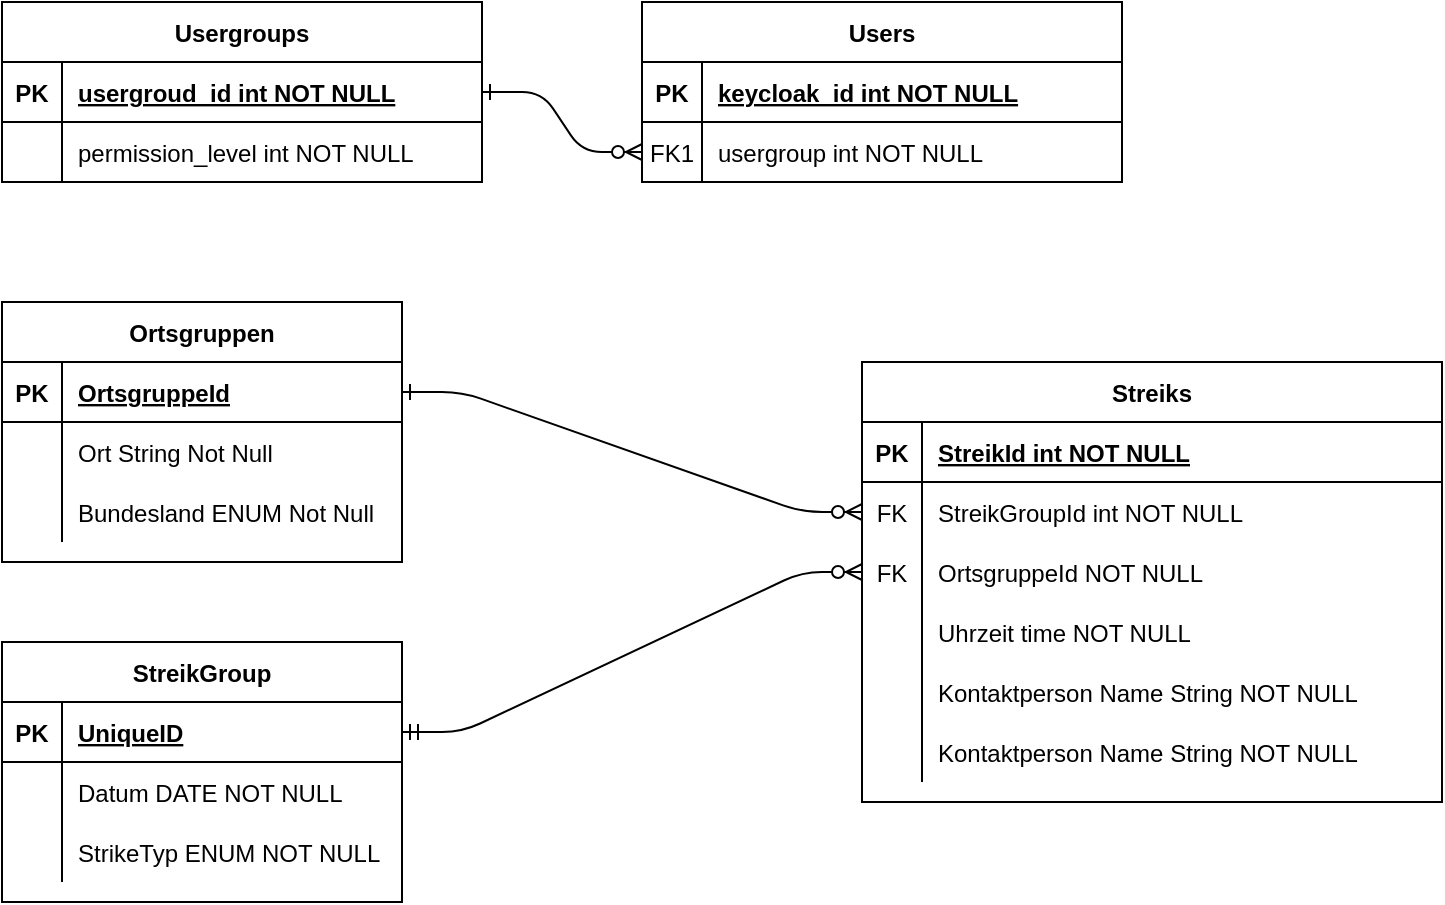<mxfile version="15.2.5" type="github"><diagram id="R2lEEEUBdFMjLlhIrx00" name="Page-1"><mxGraphModel dx="852" dy="566" grid="1" gridSize="10" guides="1" tooltips="1" connect="1" arrows="1" fold="1" page="1" pageScale="1" pageWidth="850" pageHeight="1100" math="0" shadow="0" extFonts="Permanent Marker^https://fonts.googleapis.com/css?family=Permanent+Marker"><root><mxCell id="0"/><mxCell id="1" parent="0"/><mxCell id="C-vyLk0tnHw3VtMMgP7b-1" value="" style="edgeStyle=entityRelationEdgeStyle;endArrow=ERzeroToMany;startArrow=ERone;endFill=1;startFill=0;" parent="1" source="C-vyLk0tnHw3VtMMgP7b-24" target="C-vyLk0tnHw3VtMMgP7b-6" edge="1"><mxGeometry width="100" height="100" relative="1" as="geometry"><mxPoint x="300" y="640" as="sourcePoint"/><mxPoint x="400" y="540" as="targetPoint"/></mxGeometry></mxCell><mxCell id="C-vyLk0tnHw3VtMMgP7b-2" value="Users" style="shape=table;startSize=30;container=1;collapsible=1;childLayout=tableLayout;fixedRows=1;rowLines=0;fontStyle=1;align=center;resizeLast=1;" parent="1" vertex="1"><mxGeometry x="400" y="40" width="240" height="90" as="geometry"/></mxCell><mxCell id="C-vyLk0tnHw3VtMMgP7b-3" value="" style="shape=partialRectangle;collapsible=0;dropTarget=0;pointerEvents=0;fillColor=none;points=[[0,0.5],[1,0.5]];portConstraint=eastwest;top=0;left=0;right=0;bottom=1;" parent="C-vyLk0tnHw3VtMMgP7b-2" vertex="1"><mxGeometry y="30" width="240" height="30" as="geometry"/></mxCell><mxCell id="C-vyLk0tnHw3VtMMgP7b-4" value="PK" style="shape=partialRectangle;overflow=hidden;connectable=0;fillColor=none;top=0;left=0;bottom=0;right=0;fontStyle=1;" parent="C-vyLk0tnHw3VtMMgP7b-3" vertex="1"><mxGeometry width="30" height="30" as="geometry"/></mxCell><mxCell id="C-vyLk0tnHw3VtMMgP7b-5" value="keycloak_id int NOT NULL " style="shape=partialRectangle;overflow=hidden;connectable=0;fillColor=none;top=0;left=0;bottom=0;right=0;align=left;spacingLeft=6;fontStyle=5;" parent="C-vyLk0tnHw3VtMMgP7b-3" vertex="1"><mxGeometry x="30" width="210" height="30" as="geometry"/></mxCell><mxCell id="C-vyLk0tnHw3VtMMgP7b-6" value="" style="shape=partialRectangle;collapsible=0;dropTarget=0;pointerEvents=0;fillColor=none;points=[[0,0.5],[1,0.5]];portConstraint=eastwest;top=0;left=0;right=0;bottom=0;" parent="C-vyLk0tnHw3VtMMgP7b-2" vertex="1"><mxGeometry y="60" width="240" height="30" as="geometry"/></mxCell><mxCell id="C-vyLk0tnHw3VtMMgP7b-7" value="FK1" style="shape=partialRectangle;overflow=hidden;connectable=0;fillColor=none;top=0;left=0;bottom=0;right=0;" parent="C-vyLk0tnHw3VtMMgP7b-6" vertex="1"><mxGeometry width="30" height="30" as="geometry"/></mxCell><mxCell id="C-vyLk0tnHw3VtMMgP7b-8" value="usergroup int NOT NULL" style="shape=partialRectangle;overflow=hidden;connectable=0;fillColor=none;top=0;left=0;bottom=0;right=0;align=left;spacingLeft=6;" parent="C-vyLk0tnHw3VtMMgP7b-6" vertex="1"><mxGeometry x="30" width="210" height="30" as="geometry"/></mxCell><mxCell id="C-vyLk0tnHw3VtMMgP7b-23" value="Usergroups" style="shape=table;startSize=30;container=1;collapsible=1;childLayout=tableLayout;fixedRows=1;rowLines=0;fontStyle=1;align=center;resizeLast=1;" parent="1" vertex="1"><mxGeometry x="80" y="40" width="240" height="90" as="geometry"/></mxCell><mxCell id="C-vyLk0tnHw3VtMMgP7b-24" value="" style="shape=partialRectangle;collapsible=0;dropTarget=0;pointerEvents=0;fillColor=none;points=[[0,0.5],[1,0.5]];portConstraint=eastwest;top=0;left=0;right=0;bottom=1;" parent="C-vyLk0tnHw3VtMMgP7b-23" vertex="1"><mxGeometry y="30" width="240" height="30" as="geometry"/></mxCell><mxCell id="C-vyLk0tnHw3VtMMgP7b-25" value="PK" style="shape=partialRectangle;overflow=hidden;connectable=0;fillColor=none;top=0;left=0;bottom=0;right=0;fontStyle=1;" parent="C-vyLk0tnHw3VtMMgP7b-24" vertex="1"><mxGeometry width="30" height="30" as="geometry"/></mxCell><mxCell id="C-vyLk0tnHw3VtMMgP7b-26" value="usergroud_id int NOT NULL" style="shape=partialRectangle;overflow=hidden;connectable=0;fillColor=none;top=0;left=0;bottom=0;right=0;align=left;spacingLeft=6;fontStyle=5;" parent="C-vyLk0tnHw3VtMMgP7b-24" vertex="1"><mxGeometry x="30" width="210" height="30" as="geometry"/></mxCell><mxCell id="C-vyLk0tnHw3VtMMgP7b-27" value="" style="shape=partialRectangle;collapsible=0;dropTarget=0;pointerEvents=0;fillColor=none;points=[[0,0.5],[1,0.5]];portConstraint=eastwest;top=0;left=0;right=0;bottom=0;" parent="C-vyLk0tnHw3VtMMgP7b-23" vertex="1"><mxGeometry y="60" width="240" height="30" as="geometry"/></mxCell><mxCell id="C-vyLk0tnHw3VtMMgP7b-28" value="" style="shape=partialRectangle;overflow=hidden;connectable=0;fillColor=none;top=0;left=0;bottom=0;right=0;" parent="C-vyLk0tnHw3VtMMgP7b-27" vertex="1"><mxGeometry width="30" height="30" as="geometry"/></mxCell><mxCell id="C-vyLk0tnHw3VtMMgP7b-29" value="permission_level int NOT NULL" style="shape=partialRectangle;overflow=hidden;connectable=0;fillColor=none;top=0;left=0;bottom=0;right=0;align=left;spacingLeft=6;" parent="C-vyLk0tnHw3VtMMgP7b-27" vertex="1"><mxGeometry x="30" width="210" height="30" as="geometry"/></mxCell><mxCell id="EZ5h4c6IRyT1T5dlxFb6-8" value="StreikGroup" style="shape=table;startSize=30;container=1;collapsible=1;childLayout=tableLayout;fixedRows=1;rowLines=0;fontStyle=1;align=center;resizeLast=1;" vertex="1" parent="1"><mxGeometry x="80" y="360" width="200" height="130" as="geometry"/></mxCell><mxCell id="EZ5h4c6IRyT1T5dlxFb6-9" value="" style="shape=partialRectangle;collapsible=0;dropTarget=0;pointerEvents=0;fillColor=none;top=0;left=0;bottom=1;right=0;points=[[0,0.5],[1,0.5]];portConstraint=eastwest;" vertex="1" parent="EZ5h4c6IRyT1T5dlxFb6-8"><mxGeometry y="30" width="200" height="30" as="geometry"/></mxCell><mxCell id="EZ5h4c6IRyT1T5dlxFb6-10" value="PK" style="shape=partialRectangle;connectable=0;fillColor=none;top=0;left=0;bottom=0;right=0;fontStyle=1;overflow=hidden;" vertex="1" parent="EZ5h4c6IRyT1T5dlxFb6-9"><mxGeometry width="30" height="30" as="geometry"/></mxCell><mxCell id="EZ5h4c6IRyT1T5dlxFb6-11" value="UniqueID" style="shape=partialRectangle;connectable=0;fillColor=none;top=0;left=0;bottom=0;right=0;align=left;spacingLeft=6;fontStyle=5;overflow=hidden;" vertex="1" parent="EZ5h4c6IRyT1T5dlxFb6-9"><mxGeometry x="30" width="170" height="30" as="geometry"/></mxCell><mxCell id="EZ5h4c6IRyT1T5dlxFb6-12" value="" style="shape=partialRectangle;collapsible=0;dropTarget=0;pointerEvents=0;fillColor=none;top=0;left=0;bottom=0;right=0;points=[[0,0.5],[1,0.5]];portConstraint=eastwest;" vertex="1" parent="EZ5h4c6IRyT1T5dlxFb6-8"><mxGeometry y="60" width="200" height="30" as="geometry"/></mxCell><mxCell id="EZ5h4c6IRyT1T5dlxFb6-13" value="" style="shape=partialRectangle;connectable=0;fillColor=none;top=0;left=0;bottom=0;right=0;editable=1;overflow=hidden;" vertex="1" parent="EZ5h4c6IRyT1T5dlxFb6-12"><mxGeometry width="30" height="30" as="geometry"/></mxCell><mxCell id="EZ5h4c6IRyT1T5dlxFb6-14" value="Datum DATE NOT NULL" style="shape=partialRectangle;connectable=0;fillColor=none;top=0;left=0;bottom=0;right=0;align=left;spacingLeft=6;overflow=hidden;" vertex="1" parent="EZ5h4c6IRyT1T5dlxFb6-12"><mxGeometry x="30" width="170" height="30" as="geometry"/></mxCell><mxCell id="EZ5h4c6IRyT1T5dlxFb6-65" value="" style="shape=partialRectangle;collapsible=0;dropTarget=0;pointerEvents=0;fillColor=none;top=0;left=0;bottom=0;right=0;points=[[0,0.5],[1,0.5]];portConstraint=eastwest;" vertex="1" parent="EZ5h4c6IRyT1T5dlxFb6-8"><mxGeometry y="90" width="200" height="30" as="geometry"/></mxCell><mxCell id="EZ5h4c6IRyT1T5dlxFb6-66" value="" style="shape=partialRectangle;connectable=0;fillColor=none;top=0;left=0;bottom=0;right=0;editable=1;overflow=hidden;" vertex="1" parent="EZ5h4c6IRyT1T5dlxFb6-65"><mxGeometry width="30" height="30" as="geometry"/></mxCell><mxCell id="EZ5h4c6IRyT1T5dlxFb6-67" value="StrikeTyp ENUM NOT NULL" style="shape=partialRectangle;connectable=0;fillColor=none;top=0;left=0;bottom=0;right=0;align=left;spacingLeft=6;overflow=hidden;" vertex="1" parent="EZ5h4c6IRyT1T5dlxFb6-65"><mxGeometry x="30" width="170" height="30" as="geometry"/></mxCell><mxCell id="EZ5h4c6IRyT1T5dlxFb6-21" value="Streiks" style="shape=table;startSize=30;container=1;collapsible=1;childLayout=tableLayout;fixedRows=1;rowLines=0;fontStyle=1;align=center;resizeLast=1;" vertex="1" parent="1"><mxGeometry x="510" y="220" width="290" height="220" as="geometry"/></mxCell><mxCell id="EZ5h4c6IRyT1T5dlxFb6-22" value="" style="shape=partialRectangle;collapsible=0;dropTarget=0;pointerEvents=0;fillColor=none;top=0;left=0;bottom=1;right=0;points=[[0,0.5],[1,0.5]];portConstraint=eastwest;" vertex="1" parent="EZ5h4c6IRyT1T5dlxFb6-21"><mxGeometry y="30" width="290" height="30" as="geometry"/></mxCell><mxCell id="EZ5h4c6IRyT1T5dlxFb6-23" value="PK" style="shape=partialRectangle;connectable=0;fillColor=none;top=0;left=0;bottom=0;right=0;fontStyle=1;overflow=hidden;" vertex="1" parent="EZ5h4c6IRyT1T5dlxFb6-22"><mxGeometry width="30" height="30" as="geometry"/></mxCell><mxCell id="EZ5h4c6IRyT1T5dlxFb6-24" value="StreikId int NOT NULL" style="shape=partialRectangle;connectable=0;fillColor=none;top=0;left=0;bottom=0;right=0;align=left;spacingLeft=6;fontStyle=5;overflow=hidden;" vertex="1" parent="EZ5h4c6IRyT1T5dlxFb6-22"><mxGeometry x="30" width="260" height="30" as="geometry"/></mxCell><mxCell id="EZ5h4c6IRyT1T5dlxFb6-34" value="" style="shape=partialRectangle;collapsible=0;dropTarget=0;pointerEvents=0;fillColor=none;top=0;left=0;bottom=0;right=0;points=[[0,0.5],[1,0.5]];portConstraint=eastwest;" vertex="1" parent="EZ5h4c6IRyT1T5dlxFb6-21"><mxGeometry y="60" width="290" height="30" as="geometry"/></mxCell><mxCell id="EZ5h4c6IRyT1T5dlxFb6-35" value="FK" style="shape=partialRectangle;connectable=0;fillColor=none;top=0;left=0;bottom=0;right=0;fontStyle=0;overflow=hidden;" vertex="1" parent="EZ5h4c6IRyT1T5dlxFb6-34"><mxGeometry width="30" height="30" as="geometry"/></mxCell><mxCell id="EZ5h4c6IRyT1T5dlxFb6-36" value="StreikGroupId int NOT NULL" style="shape=partialRectangle;connectable=0;fillColor=none;top=0;left=0;bottom=0;right=0;align=left;spacingLeft=6;fontStyle=0;overflow=hidden;" vertex="1" parent="EZ5h4c6IRyT1T5dlxFb6-34"><mxGeometry x="30" width="260" height="30" as="geometry"/></mxCell><mxCell id="EZ5h4c6IRyT1T5dlxFb6-37" value="" style="shape=partialRectangle;collapsible=0;dropTarget=0;pointerEvents=0;fillColor=none;top=0;left=0;bottom=0;right=0;points=[[0,0.5],[1,0.5]];portConstraint=eastwest;" vertex="1" parent="EZ5h4c6IRyT1T5dlxFb6-21"><mxGeometry y="90" width="290" height="30" as="geometry"/></mxCell><mxCell id="EZ5h4c6IRyT1T5dlxFb6-38" value="FK" style="shape=partialRectangle;connectable=0;fillColor=none;top=0;left=0;bottom=0;right=0;fontStyle=0;overflow=hidden;" vertex="1" parent="EZ5h4c6IRyT1T5dlxFb6-37"><mxGeometry width="30" height="30" as="geometry"/></mxCell><mxCell id="EZ5h4c6IRyT1T5dlxFb6-39" value="OrtsgruppeId NOT NULL" style="shape=partialRectangle;connectable=0;fillColor=none;top=0;left=0;bottom=0;right=0;align=left;spacingLeft=6;fontStyle=0;overflow=hidden;" vertex="1" parent="EZ5h4c6IRyT1T5dlxFb6-37"><mxGeometry x="30" width="260" height="30" as="geometry"/></mxCell><mxCell id="EZ5h4c6IRyT1T5dlxFb6-59" value="" style="shape=partialRectangle;collapsible=0;dropTarget=0;pointerEvents=0;fillColor=none;top=0;left=0;bottom=0;right=0;points=[[0,0.5],[1,0.5]];portConstraint=eastwest;" vertex="1" parent="EZ5h4c6IRyT1T5dlxFb6-21"><mxGeometry y="120" width="290" height="30" as="geometry"/></mxCell><mxCell id="EZ5h4c6IRyT1T5dlxFb6-60" value="" style="shape=partialRectangle;connectable=0;fillColor=none;top=0;left=0;bottom=0;right=0;editable=1;overflow=hidden;" vertex="1" parent="EZ5h4c6IRyT1T5dlxFb6-59"><mxGeometry width="30" height="30" as="geometry"/></mxCell><mxCell id="EZ5h4c6IRyT1T5dlxFb6-61" value="Uhrzeit time NOT NULL" style="shape=partialRectangle;connectable=0;fillColor=none;top=0;left=0;bottom=0;right=0;align=left;spacingLeft=6;overflow=hidden;" vertex="1" parent="EZ5h4c6IRyT1T5dlxFb6-59"><mxGeometry x="30" width="260" height="30" as="geometry"/></mxCell><mxCell id="EZ5h4c6IRyT1T5dlxFb6-31" value="" style="shape=partialRectangle;collapsible=0;dropTarget=0;pointerEvents=0;fillColor=none;top=0;left=0;bottom=0;right=0;points=[[0,0.5],[1,0.5]];portConstraint=eastwest;" vertex="1" parent="EZ5h4c6IRyT1T5dlxFb6-21"><mxGeometry y="150" width="290" height="30" as="geometry"/></mxCell><mxCell id="EZ5h4c6IRyT1T5dlxFb6-32" value="" style="shape=partialRectangle;connectable=0;fillColor=none;top=0;left=0;bottom=0;right=0;editable=1;overflow=hidden;" vertex="1" parent="EZ5h4c6IRyT1T5dlxFb6-31"><mxGeometry width="30" height="30" as="geometry"/></mxCell><mxCell id="EZ5h4c6IRyT1T5dlxFb6-33" value="Kontaktperson Name String NOT NULL" style="shape=partialRectangle;connectable=0;fillColor=none;top=0;left=0;bottom=0;right=0;align=left;spacingLeft=6;overflow=hidden;" vertex="1" parent="EZ5h4c6IRyT1T5dlxFb6-31"><mxGeometry x="30" width="260" height="30" as="geometry"/></mxCell><mxCell id="EZ5h4c6IRyT1T5dlxFb6-56" value="" style="shape=partialRectangle;collapsible=0;dropTarget=0;pointerEvents=0;fillColor=none;top=0;left=0;bottom=0;right=0;points=[[0,0.5],[1,0.5]];portConstraint=eastwest;" vertex="1" parent="EZ5h4c6IRyT1T5dlxFb6-21"><mxGeometry y="180" width="290" height="30" as="geometry"/></mxCell><mxCell id="EZ5h4c6IRyT1T5dlxFb6-57" value="" style="shape=partialRectangle;connectable=0;fillColor=none;top=0;left=0;bottom=0;right=0;editable=1;overflow=hidden;" vertex="1" parent="EZ5h4c6IRyT1T5dlxFb6-56"><mxGeometry width="30" height="30" as="geometry"/></mxCell><mxCell id="EZ5h4c6IRyT1T5dlxFb6-58" value="Kontaktperson Name String NOT NULL" style="shape=partialRectangle;connectable=0;fillColor=none;top=0;left=0;bottom=0;right=0;align=left;spacingLeft=6;overflow=hidden;" vertex="1" parent="EZ5h4c6IRyT1T5dlxFb6-56"><mxGeometry x="30" width="260" height="30" as="geometry"/></mxCell><mxCell id="EZ5h4c6IRyT1T5dlxFb6-40" value="Ortsgruppen" style="shape=table;startSize=30;container=1;collapsible=1;childLayout=tableLayout;fixedRows=1;rowLines=0;fontStyle=1;align=center;resizeLast=1;" vertex="1" parent="1"><mxGeometry x="80" y="190" width="200" height="130" as="geometry"/></mxCell><mxCell id="EZ5h4c6IRyT1T5dlxFb6-41" value="" style="shape=partialRectangle;collapsible=0;dropTarget=0;pointerEvents=0;fillColor=none;top=0;left=0;bottom=1;right=0;points=[[0,0.5],[1,0.5]];portConstraint=eastwest;" vertex="1" parent="EZ5h4c6IRyT1T5dlxFb6-40"><mxGeometry y="30" width="200" height="30" as="geometry"/></mxCell><mxCell id="EZ5h4c6IRyT1T5dlxFb6-42" value="PK" style="shape=partialRectangle;connectable=0;fillColor=none;top=0;left=0;bottom=0;right=0;fontStyle=1;overflow=hidden;" vertex="1" parent="EZ5h4c6IRyT1T5dlxFb6-41"><mxGeometry width="30" height="30" as="geometry"/></mxCell><mxCell id="EZ5h4c6IRyT1T5dlxFb6-43" value="OrtsgruppeId" style="shape=partialRectangle;connectable=0;fillColor=none;top=0;left=0;bottom=0;right=0;align=left;spacingLeft=6;fontStyle=5;overflow=hidden;" vertex="1" parent="EZ5h4c6IRyT1T5dlxFb6-41"><mxGeometry x="30" width="170" height="30" as="geometry"/></mxCell><mxCell id="EZ5h4c6IRyT1T5dlxFb6-44" value="" style="shape=partialRectangle;collapsible=0;dropTarget=0;pointerEvents=0;fillColor=none;top=0;left=0;bottom=0;right=0;points=[[0,0.5],[1,0.5]];portConstraint=eastwest;" vertex="1" parent="EZ5h4c6IRyT1T5dlxFb6-40"><mxGeometry y="60" width="200" height="30" as="geometry"/></mxCell><mxCell id="EZ5h4c6IRyT1T5dlxFb6-45" value="" style="shape=partialRectangle;connectable=0;fillColor=none;top=0;left=0;bottom=0;right=0;editable=1;overflow=hidden;" vertex="1" parent="EZ5h4c6IRyT1T5dlxFb6-44"><mxGeometry width="30" height="30" as="geometry"/></mxCell><mxCell id="EZ5h4c6IRyT1T5dlxFb6-46" value="Ort String Not Null" style="shape=partialRectangle;connectable=0;fillColor=none;top=0;left=0;bottom=0;right=0;align=left;spacingLeft=6;overflow=hidden;" vertex="1" parent="EZ5h4c6IRyT1T5dlxFb6-44"><mxGeometry x="30" width="170" height="30" as="geometry"/></mxCell><mxCell id="EZ5h4c6IRyT1T5dlxFb6-47" value="" style="shape=partialRectangle;collapsible=0;dropTarget=0;pointerEvents=0;fillColor=none;top=0;left=0;bottom=0;right=0;points=[[0,0.5],[1,0.5]];portConstraint=eastwest;" vertex="1" parent="EZ5h4c6IRyT1T5dlxFb6-40"><mxGeometry y="90" width="200" height="30" as="geometry"/></mxCell><mxCell id="EZ5h4c6IRyT1T5dlxFb6-48" value="" style="shape=partialRectangle;connectable=0;fillColor=none;top=0;left=0;bottom=0;right=0;editable=1;overflow=hidden;" vertex="1" parent="EZ5h4c6IRyT1T5dlxFb6-47"><mxGeometry width="30" height="30" as="geometry"/></mxCell><mxCell id="EZ5h4c6IRyT1T5dlxFb6-49" value="Bundesland ENUM Not Null" style="shape=partialRectangle;connectable=0;fillColor=none;top=0;left=0;bottom=0;right=0;align=left;spacingLeft=6;overflow=hidden;" vertex="1" parent="EZ5h4c6IRyT1T5dlxFb6-47"><mxGeometry x="30" width="170" height="30" as="geometry"/></mxCell><mxCell id="EZ5h4c6IRyT1T5dlxFb6-69" value="" style="edgeStyle=entityRelationEdgeStyle;fontSize=12;html=1;endArrow=ERzeroToMany;startArrow=ERmandOne;entryX=0;entryY=0.5;entryDx=0;entryDy=0;exitX=1;exitY=0.5;exitDx=0;exitDy=0;" edge="1" parent="1" source="EZ5h4c6IRyT1T5dlxFb6-9" target="EZ5h4c6IRyT1T5dlxFb6-37"><mxGeometry width="100" height="100" relative="1" as="geometry"><mxPoint x="290" y="420" as="sourcePoint"/><mxPoint x="390" y="320" as="targetPoint"/></mxGeometry></mxCell><mxCell id="EZ5h4c6IRyT1T5dlxFb6-71" value="" style="edgeStyle=entityRelationEdgeStyle;endArrow=ERzeroToMany;startArrow=ERone;endFill=1;startFill=0;exitX=1;exitY=0.5;exitDx=0;exitDy=0;entryX=0;entryY=0.5;entryDx=0;entryDy=0;" edge="1" parent="1" source="EZ5h4c6IRyT1T5dlxFb6-41" target="EZ5h4c6IRyT1T5dlxFb6-34"><mxGeometry width="100" height="100" relative="1" as="geometry"><mxPoint x="310" y="220" as="sourcePoint"/><mxPoint x="390" y="250" as="targetPoint"/></mxGeometry></mxCell></root></mxGraphModel></diagram></mxfile>